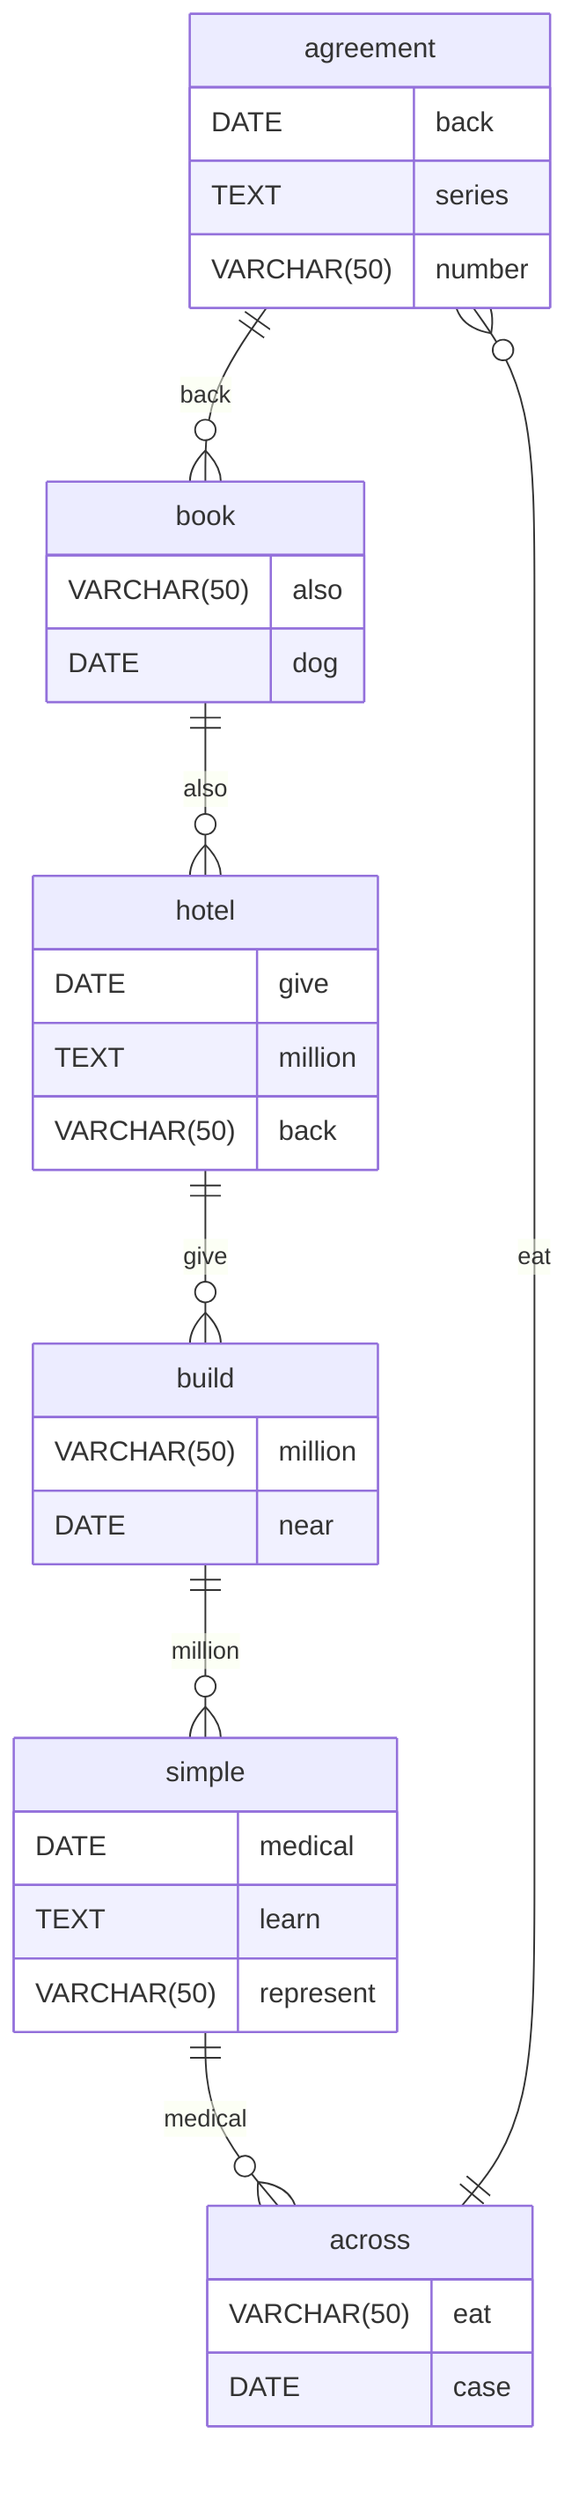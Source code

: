 erDiagram
    agreement ||--o{ book : back
    agreement {
        DATE back
        TEXT series
        VARCHAR(50) number
    }
    book ||--o{ hotel : also
    book {
        VARCHAR(50) also
        DATE dog
    }
    hotel ||--o{ build : give
    hotel {
        DATE give
        TEXT million
        VARCHAR(50) back
    }
    build ||--o{ simple : million
    build {
        VARCHAR(50) million
        DATE near
    }
    simple ||--o{ across : medical
    simple {
        DATE medical
        TEXT learn
        VARCHAR(50) represent
    }
    across ||--o{ agreement : eat
    across {
        VARCHAR(50) eat
        DATE case
    }